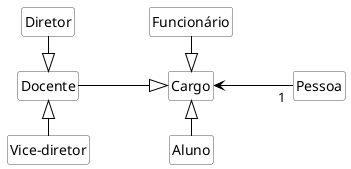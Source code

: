 @startuml
hide circle
hide methods
hide empty members

skinparam class {
    BackgroundColor White
    ArrowColor Black
    BorderColor #505050
}

class "Diretor" as di
class "Funcionário" as fu
class "Docente" as do
class "Cargo" as ca
class "Pessoa" as pe
class "Vice-diretor" as vi
class "Aluno" as al
left to right direction
di -right-|> do
vi -left-|> do
do --|> ca
fu -right-|> ca
al -left-|> ca
ca <--"1" pe
@enduml